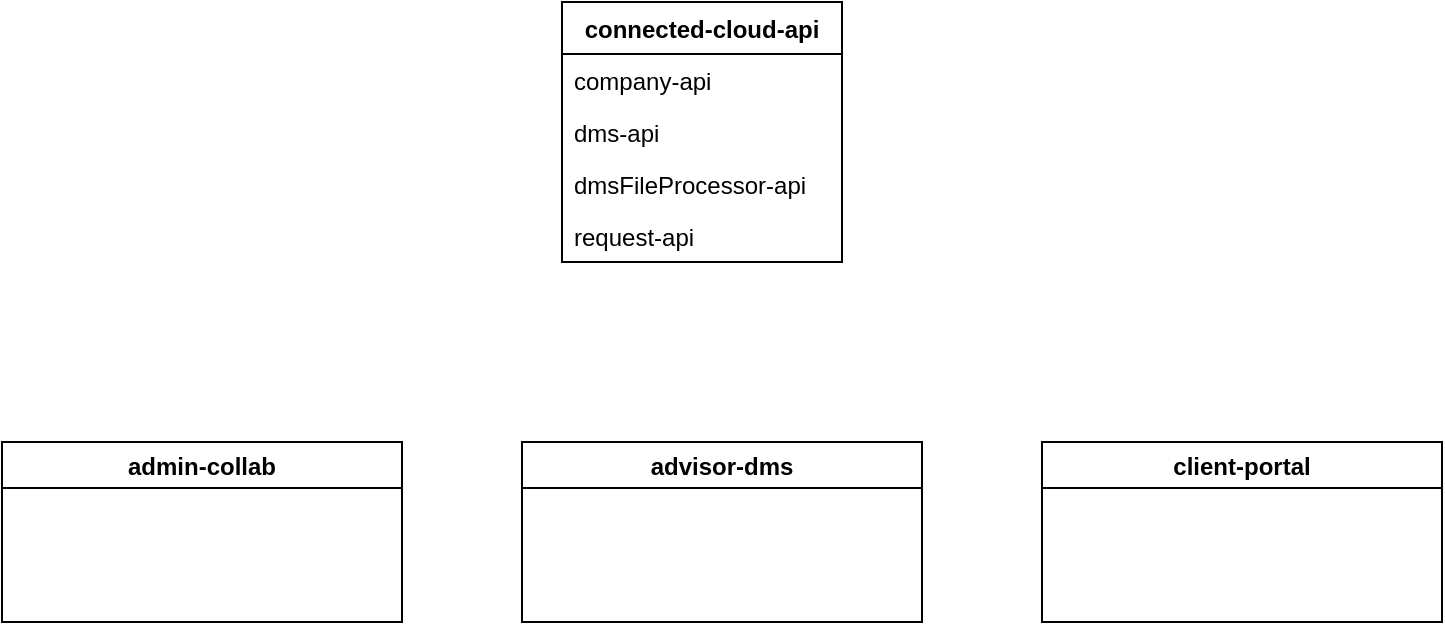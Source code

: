 <mxfile version="14.7.10" type="github">
  <diagram name="Page-1" id="5f0bae14-7c28-e335-631c-24af17079c00">
    <mxGraphModel dx="2062" dy="1122" grid="1" gridSize="10" guides="1" tooltips="1" connect="1" arrows="1" fold="1" page="1" pageScale="1" pageWidth="1100" pageHeight="850" background="none" math="0" shadow="0">
      <root>
        <mxCell id="0" />
        <mxCell id="1" parent="0" />
        <mxCell id="tDXl1mkvwgeSWRdUdtBI-1" value="admin-collab" style="swimlane;" vertex="1" parent="1">
          <mxGeometry x="190" y="280" width="200" height="90" as="geometry" />
        </mxCell>
        <mxCell id="tDXl1mkvwgeSWRdUdtBI-2" value="advisor-dms" style="swimlane;" vertex="1" parent="1">
          <mxGeometry x="450" y="280" width="200" height="90" as="geometry" />
        </mxCell>
        <mxCell id="tDXl1mkvwgeSWRdUdtBI-3" value="client-portal" style="swimlane;" vertex="1" parent="1">
          <mxGeometry x="710" y="280" width="200" height="90" as="geometry" />
        </mxCell>
        <mxCell id="tDXl1mkvwgeSWRdUdtBI-4" value="connected-cloud-api" style="swimlane;fontStyle=1;childLayout=stackLayout;horizontal=1;startSize=26;horizontalStack=0;resizeParent=1;resizeParentMax=0;resizeLast=0;collapsible=1;marginBottom=0;" vertex="1" parent="1">
          <mxGeometry x="470" y="60" width="140" height="130" as="geometry" />
        </mxCell>
        <mxCell id="tDXl1mkvwgeSWRdUdtBI-5" value="company-api" style="text;strokeColor=none;fillColor=none;align=left;verticalAlign=top;spacingLeft=4;spacingRight=4;overflow=hidden;rotatable=0;points=[[0,0.5],[1,0.5]];portConstraint=eastwest;" vertex="1" parent="tDXl1mkvwgeSWRdUdtBI-4">
          <mxGeometry y="26" width="140" height="26" as="geometry" />
        </mxCell>
        <mxCell id="tDXl1mkvwgeSWRdUdtBI-6" value="dms-api" style="text;strokeColor=none;fillColor=none;align=left;verticalAlign=top;spacingLeft=4;spacingRight=4;overflow=hidden;rotatable=0;points=[[0,0.5],[1,0.5]];portConstraint=eastwest;" vertex="1" parent="tDXl1mkvwgeSWRdUdtBI-4">
          <mxGeometry y="52" width="140" height="26" as="geometry" />
        </mxCell>
        <mxCell id="tDXl1mkvwgeSWRdUdtBI-7" value="dmsFileProcessor-api" style="text;strokeColor=none;fillColor=none;align=left;verticalAlign=top;spacingLeft=4;spacingRight=4;overflow=hidden;rotatable=0;points=[[0,0.5],[1,0.5]];portConstraint=eastwest;" vertex="1" parent="tDXl1mkvwgeSWRdUdtBI-4">
          <mxGeometry y="78" width="140" height="52" as="geometry" />
        </mxCell>
        <mxCell id="tDXl1mkvwgeSWRdUdtBI-9" value="request-api" style="text;strokeColor=none;fillColor=none;align=left;verticalAlign=top;spacingLeft=4;spacingRight=4;overflow=hidden;rotatable=0;points=[[0,0.5],[1,0.5]];portConstraint=eastwest;" vertex="1" parent="1">
          <mxGeometry x="470" y="164" width="140" height="26" as="geometry" />
        </mxCell>
      </root>
    </mxGraphModel>
  </diagram>
</mxfile>
